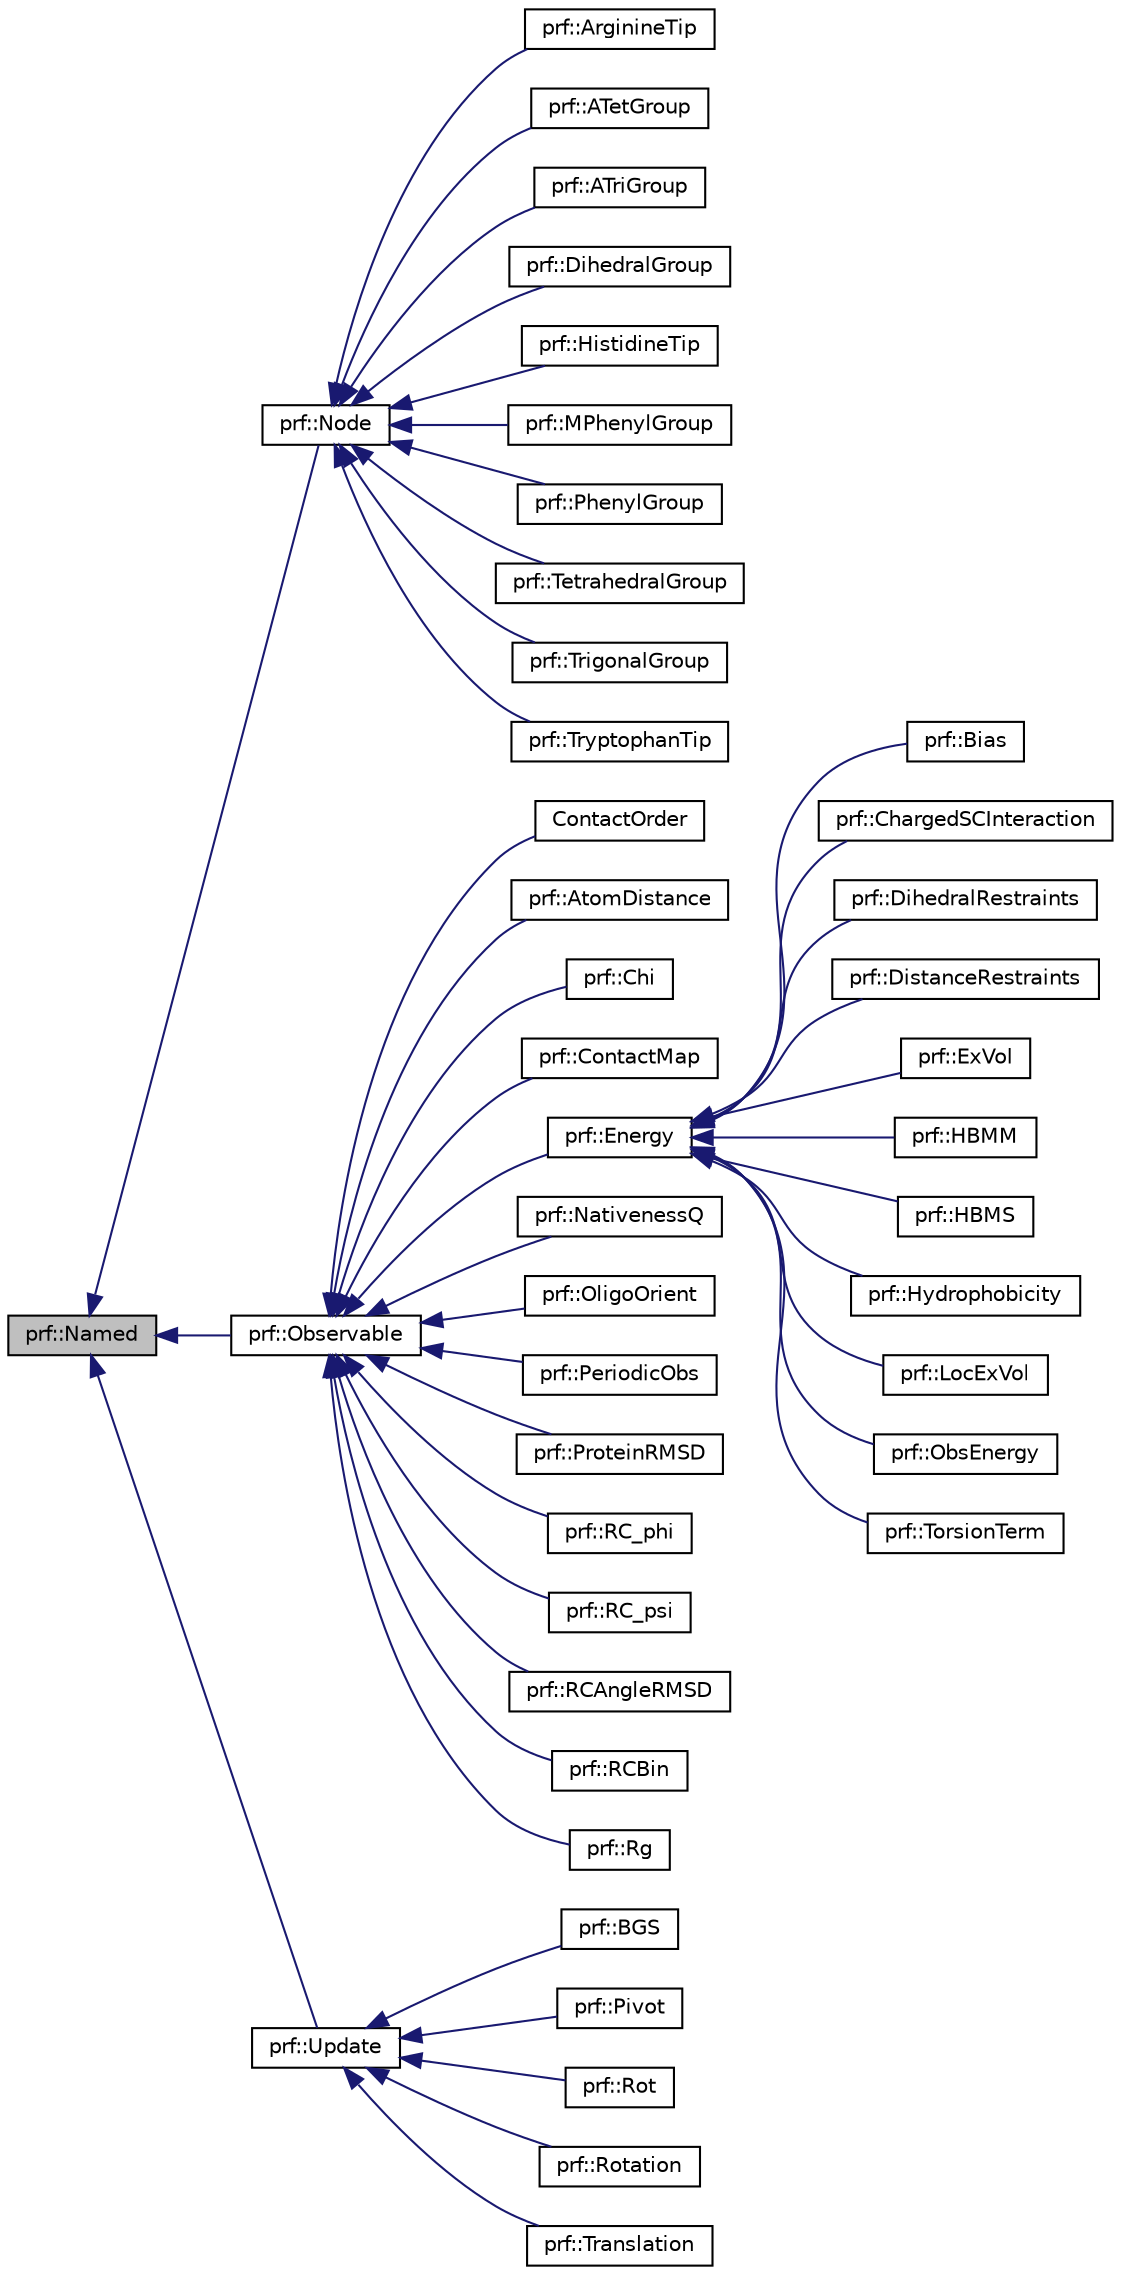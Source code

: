 digraph "prf::Named"
{
  bgcolor="transparent";
  edge [fontname="Helvetica",fontsize="10",labelfontname="Helvetica",labelfontsize="10"];
  node [fontname="Helvetica",fontsize="10",shape=record];
  rankdir="LR";
  Node1 [label="prf::Named",height=0.2,width=0.4,color="black", fillcolor="grey75", style="filled" fontcolor="black"];
  Node1 -> Node2 [dir="back",color="midnightblue",fontsize="10",style="solid",fontname="Helvetica"];
  Node2 [label="prf::Node",height=0.2,width=0.4,color="black",URL="$classprf_1_1Node.html",tooltip="A Node is (like in graph theory) a meeting point of a few bonds."];
  Node2 -> Node3 [dir="back",color="midnightblue",fontsize="10",style="solid",fontname="Helvetica"];
  Node3 [label="prf::ArginineTip",height=0.2,width=0.4,color="black",URL="$classprf_1_1ArginineTip.html",tooltip="Representation for the rigid tip of the Arginine side chain."];
  Node2 -> Node4 [dir="back",color="midnightblue",fontsize="10",style="solid",fontname="Helvetica"];
  Node4 [label="prf::ATetGroup",height=0.2,width=0.4,color="black",URL="$classprf_1_1ATetGroup.html",tooltip="Asymmetric Tetrahedral Group."];
  Node2 -> Node5 [dir="back",color="midnightblue",fontsize="10",style="solid",fontname="Helvetica"];
  Node5 [label="prf::ATriGroup",height=0.2,width=0.4,color="black",URL="$classprf_1_1ATriGroup.html",tooltip="Assymetric Triangular group."];
  Node2 -> Node6 [dir="back",color="midnightblue",fontsize="10",style="solid",fontname="Helvetica"];
  Node6 [label="prf::DihedralGroup",height=0.2,width=0.4,color="black",URL="$classprf_1_1DihedralGroup.html",tooltip="The dihedral group or boomerang."];
  Node2 -> Node7 [dir="back",color="midnightblue",fontsize="10",style="solid",fontname="Helvetica"];
  Node7 [label="prf::HistidineTip",height=0.2,width=0.4,color="black",URL="$classprf_1_1HistidineTip.html",tooltip="Pentagon at the tip of the side chain of Histidine."];
  Node2 -> Node8 [dir="back",color="midnightblue",fontsize="10",style="solid",fontname="Helvetica"];
  Node8 [label="prf::MPhenylGroup",height=0.2,width=0.4,color="black",URL="$classprf_1_1MPhenylGroup.html",tooltip="Modified Phenyl Group."];
  Node2 -> Node9 [dir="back",color="midnightblue",fontsize="10",style="solid",fontname="Helvetica"];
  Node9 [label="prf::PhenylGroup",height=0.2,width=0.4,color="black",URL="$classprf_1_1PhenylGroup.html",tooltip="Represents the phenyl ring with attached hydrogens."];
  Node2 -> Node10 [dir="back",color="midnightblue",fontsize="10",style="solid",fontname="Helvetica"];
  Node10 [label="prf::TetrahedralGroup",height=0.2,width=0.4,color="black",URL="$classprf_1_1TetrahedralGroup.html",tooltip="The Tetrahedral group."];
  Node2 -> Node11 [dir="back",color="midnightblue",fontsize="10",style="solid",fontname="Helvetica"];
  Node11 [label="prf::TrigonalGroup",height=0.2,width=0.4,color="black",URL="$classprf_1_1TrigonalGroup.html",tooltip="A Node with two out-going bonds."];
  Node2 -> Node12 [dir="back",color="midnightblue",fontsize="10",style="solid",fontname="Helvetica"];
  Node12 [label="prf::TryptophanTip",height=0.2,width=0.4,color="black",URL="$classprf_1_1TryptophanTip.html",tooltip="Tip of the side chain of Tryptophan."];
  Node1 -> Node13 [dir="back",color="midnightblue",fontsize="10",style="solid",fontname="Helvetica"];
  Node13 [label="prf::Observable",height=0.2,width=0.4,color="black",URL="$classprf_1_1Observable.html",tooltip="An observable is in principle anything that is named and has a value."];
  Node13 -> Node14 [dir="back",color="midnightblue",fontsize="10",style="solid",fontname="Helvetica"];
  Node14 [label="ContactOrder",height=0.2,width=0.4,color="black",URL="$classContactOrder.html",tooltip="Relative contact order."];
  Node13 -> Node15 [dir="back",color="midnightblue",fontsize="10",style="solid",fontname="Helvetica"];
  Node15 [label="prf::AtomDistance",height=0.2,width=0.4,color="black",URL="$classprf_1_1AtomDistance.html",tooltip="Distance between two designated atoms."];
  Node13 -> Node16 [dir="back",color="midnightblue",fontsize="10",style="solid",fontname="Helvetica"];
  Node16 [label="prf::Chi",height=0.2,width=0.4,color="black",URL="$classprf_1_1Chi.html",tooltip="A single side chain Chi angle as an observable."];
  Node13 -> Node17 [dir="back",color="midnightblue",fontsize="10",style="solid",fontname="Helvetica"];
  Node17 [label="prf::ContactMap",height=0.2,width=0.4,color="black",URL="$classprf_1_1ContactMap.html",tooltip="Utility to help keep track of a set of contacts."];
  Node13 -> Node18 [dir="back",color="midnightblue",fontsize="10",style="solid",fontname="Helvetica"];
  Node18 [label="prf::Energy",height=0.2,width=0.4,color="black",URL="$classprf_1_1Energy.html",tooltip="Energy base class."];
  Node18 -> Node19 [dir="back",color="midnightblue",fontsize="10",style="solid",fontname="Helvetica"];
  Node19 [label="prf::Bias",height=0.2,width=0.4,color="black",URL="$classprf_1_1Bias.html",tooltip="Bias or E_{loc}."];
  Node18 -> Node20 [dir="back",color="midnightblue",fontsize="10",style="solid",fontname="Helvetica"];
  Node20 [label="prf::ChargedSCInteraction",height=0.2,width=0.4,color="black",URL="$classprf_1_1ChargedSCInteraction.html",tooltip="Effective hydrophobic attraction between non-polar side chains."];
  Node18 -> Node21 [dir="back",color="midnightblue",fontsize="10",style="solid",fontname="Helvetica"];
  Node21 [label="prf::DihedralRestraints",height=0.2,width=0.4,color="black",URL="$classprf_1_1DihedralRestraints.html",tooltip="A restraint energy term based on dihedral angles."];
  Node18 -> Node22 [dir="back",color="midnightblue",fontsize="10",style="solid",fontname="Helvetica"];
  Node22 [label="prf::DistanceRestraints",height=0.2,width=0.4,color="black",URL="$classprf_1_1DistanceRestraints.html",tooltip="Distance restraints."];
  Node18 -> Node23 [dir="back",color="midnightblue",fontsize="10",style="solid",fontname="Helvetica"];
  Node23 [label="prf::ExVol",height=0.2,width=0.4,color="black",URL="$classprf_1_1ExVol.html",tooltip="The excluded volume term."];
  Node18 -> Node24 [dir="back",color="midnightblue",fontsize="10",style="solid",fontname="Helvetica"];
  Node24 [label="prf::HBMM",height=0.2,width=0.4,color="black",URL="$classprf_1_1HBMM.html",tooltip="The Backbone-Backbone hydrogen bond term."];
  Node18 -> Node25 [dir="back",color="midnightblue",fontsize="10",style="solid",fontname="Helvetica"];
  Node25 [label="prf::HBMS",height=0.2,width=0.4,color="black",URL="$classprf_1_1HBMS.html",tooltip="The Backbone-Sidechain hydrogen bond term."];
  Node18 -> Node26 [dir="back",color="midnightblue",fontsize="10",style="solid",fontname="Helvetica"];
  Node26 [label="prf::Hydrophobicity",height=0.2,width=0.4,color="black",URL="$classprf_1_1Hydrophobicity.html",tooltip="Effective hydrophobic attraction between non-polar side chains."];
  Node18 -> Node27 [dir="back",color="midnightblue",fontsize="10",style="solid",fontname="Helvetica"];
  Node27 [label="prf::LocExVol",height=0.2,width=0.4,color="black",URL="$classprf_1_1LocExVol.html",tooltip="Third-neighbour excluded volume contribution."];
  Node18 -> Node28 [dir="back",color="midnightblue",fontsize="10",style="solid",fontname="Helvetica"];
  Node28 [label="prf::ObsEnergy",height=0.2,width=0.4,color="black",URL="$classprf_1_1ObsEnergy.html",tooltip="This class provides an energy term based on an arbritrary Observable."];
  Node18 -> Node29 [dir="back",color="midnightblue",fontsize="10",style="solid",fontname="Helvetica"];
  Node29 [label="prf::TorsionTerm",height=0.2,width=0.4,color="black",URL="$classprf_1_1TorsionTerm.html",tooltip="Torsion angle potential."];
  Node13 -> Node30 [dir="back",color="midnightblue",fontsize="10",style="solid",fontname="Helvetica"];
  Node30 [label="prf::NativenessQ",height=0.2,width=0.4,color="black",URL="$classprf_1_1NativenessQ.html",tooltip="A measure of nativeness based on local environment of residues."];
  Node13 -> Node31 [dir="back",color="midnightblue",fontsize="10",style="solid",fontname="Helvetica"];
  Node31 [label="prf::OligoOrient",height=0.2,width=0.4,color="black",URL="$classprf_1_1OligoOrient.html",tooltip="Number of pairs of parallelly oriented peptides in oligomers."];
  Node13 -> Node32 [dir="back",color="midnightblue",fontsize="10",style="solid",fontname="Helvetica"];
  Node32 [label="prf::PeriodicObs",height=0.2,width=0.4,color="black",URL="$classprf_1_1PeriodicObs.html",tooltip="Minimize another Observable with respect to the periodoc box."];
  Node13 -> Node33 [dir="back",color="midnightblue",fontsize="10",style="solid",fontname="Helvetica"];
  Node33 [label="prf::ProteinRMSD",height=0.2,width=0.4,color="black",URL="$classprf_1_1ProteinRMSD.html",tooltip="RMSD evaluator between a file and a collection of atoms in the program."];
  Node13 -> Node34 [dir="back",color="midnightblue",fontsize="10",style="solid",fontname="Helvetica"];
  Node34 [label="prf::RC_phi",height=0.2,width=0.4,color="black",URL="$classprf_1_1RC__phi.html",tooltip="A single Ramachandran Phi angle as an observable."];
  Node13 -> Node35 [dir="back",color="midnightblue",fontsize="10",style="solid",fontname="Helvetica"];
  Node35 [label="prf::RC_psi",height=0.2,width=0.4,color="black",URL="$classprf_1_1RC__psi.html",tooltip="A single Ramachandran Psi angle as an observable."];
  Node13 -> Node36 [dir="back",color="midnightblue",fontsize="10",style="solid",fontname="Helvetica"];
  Node36 [label="prf::RCAngleRMSD",height=0.2,width=0.4,color="black",URL="$classprf_1_1RCAngleRMSD.html",tooltip="Root mean square deviation of Ramachandran angles."];
  Node13 -> Node37 [dir="back",color="midnightblue",fontsize="10",style="solid",fontname="Helvetica"];
  Node37 [label="prf::RCBin",height=0.2,width=0.4,color="black",URL="$classprf_1_1RCBin.html",tooltip="Secondary structure analyzer."];
  Node13 -> Node38 [dir="back",color="midnightblue",fontsize="10",style="solid",fontname="Helvetica"];
  Node38 [label="prf::Rg",height=0.2,width=0.4,color="black",URL="$classprf_1_1Rg.html",tooltip="Radius of gyration of a section of a protein chain."];
  Node1 -> Node39 [dir="back",color="midnightblue",fontsize="10",style="solid",fontname="Helvetica"];
  Node39 [label="prf::Update",height=0.2,width=0.4,color="black",URL="$classprf_1_1Update.html",tooltip="The base class for all conformational updates."];
  Node39 -> Node40 [dir="back",color="midnightblue",fontsize="10",style="solid",fontname="Helvetica"];
  Node40 [label="prf::BGS",height=0.2,width=0.4,color="black",URL="$classprf_1_1BGS.html",tooltip="Biased Gaussian Steps."];
  Node39 -> Node41 [dir="back",color="midnightblue",fontsize="10",style="solid",fontname="Helvetica"];
  Node41 [label="prf::Pivot",height=0.2,width=0.4,color="black",URL="$classprf_1_1Pivot.html",tooltip="Pivot move twists the protein about one backbone degree of freedom."];
  Node39 -> Node42 [dir="back",color="midnightblue",fontsize="10",style="solid",fontname="Helvetica"];
  Node42 [label="prf::Rot",height=0.2,width=0.4,color="black",URL="$classprf_1_1Rot.html",tooltip="Rotation of a single side chain torsional degree of freedom."];
  Node39 -> Node43 [dir="back",color="midnightblue",fontsize="10",style="solid",fontname="Helvetica"];
  Node43 [label="prf::Rotation",height=0.2,width=0.4,color="black",URL="$classprf_1_1Rotation.html",tooltip="Rigid body rotation of a whole chain."];
  Node39 -> Node44 [dir="back",color="midnightblue",fontsize="10",style="solid",fontname="Helvetica"];
  Node44 [label="prf::Translation",height=0.2,width=0.4,color="black",URL="$classprf_1_1Translation.html",tooltip="Rigid body translation of a whole chain."];
}
